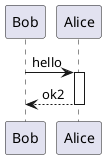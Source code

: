 {
  "sha1": "qqko35abc2d0624gxae6eiy05oyu6m7",
  "insertion": {
    "when": "2024-06-04T17:28:42.790Z",
    "user": "plantuml@gmail.com"
  }
}
@startuml
autoactivate on
Bob -> Alice : hello
Bob <-- Alice : ok2
@enduml
